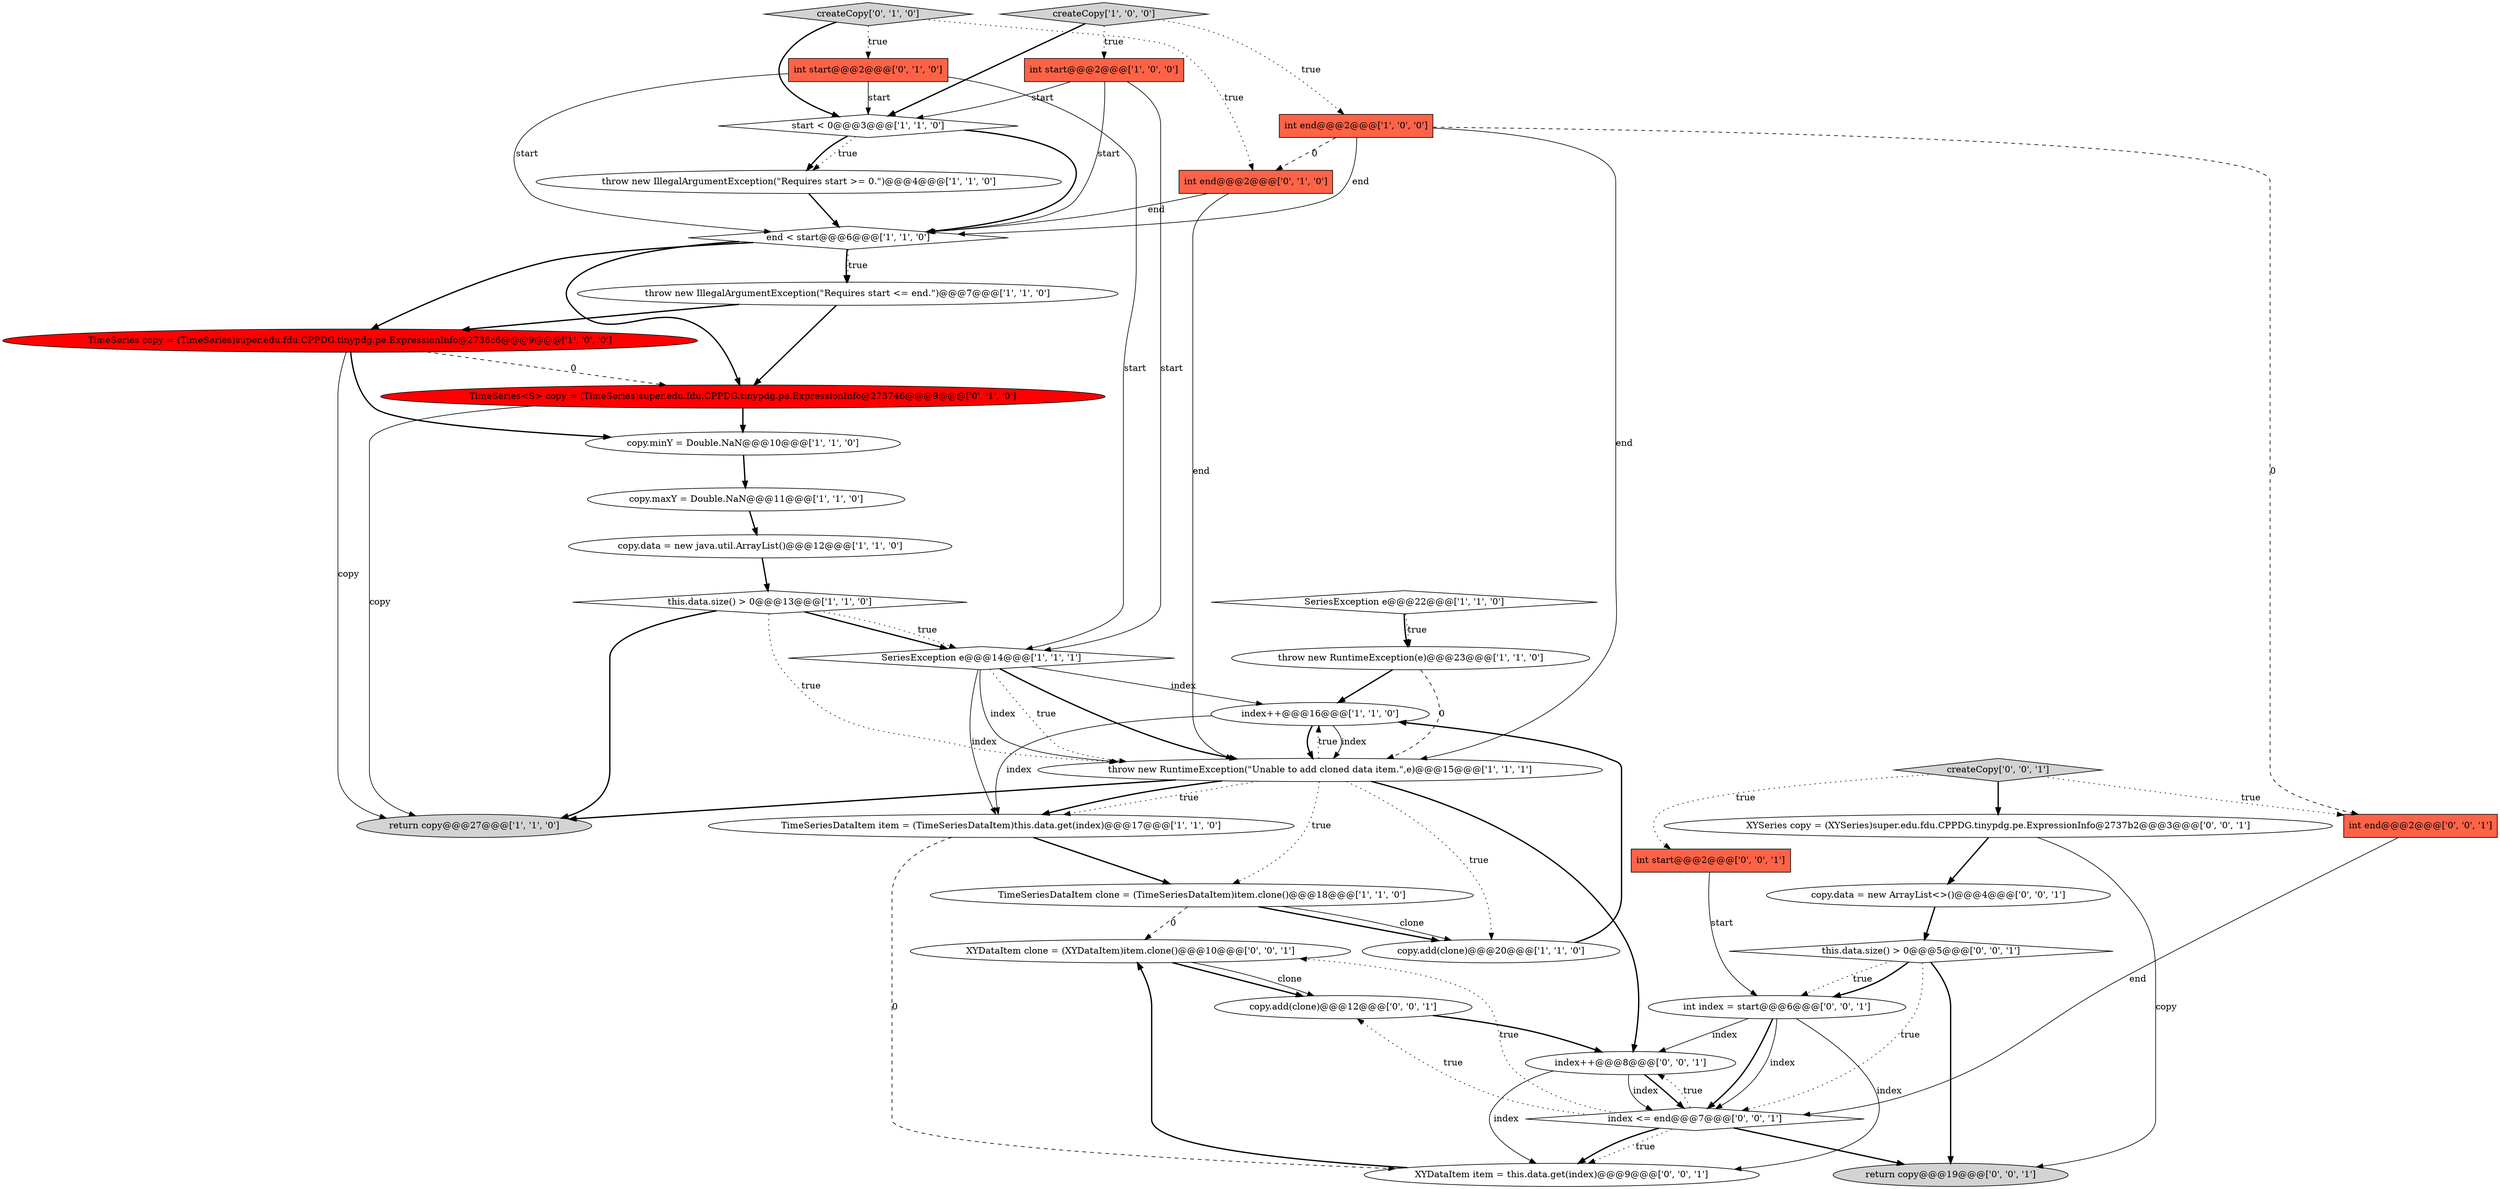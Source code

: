 digraph {
8 [style = filled, label = "copy.data = new java.util.ArrayList()@@@12@@@['1', '1', '0']", fillcolor = white, shape = ellipse image = "AAA0AAABBB1BBB"];
33 [style = filled, label = "XYSeries copy = (XYSeries)super.edu.fdu.CPPDG.tinypdg.pe.ExpressionInfo@2737b2@@@3@@@['0', '0', '1']", fillcolor = white, shape = ellipse image = "AAA0AAABBB3BBB"];
31 [style = filled, label = "return copy@@@19@@@['0', '0', '1']", fillcolor = lightgray, shape = ellipse image = "AAA0AAABBB3BBB"];
14 [style = filled, label = "SeriesException e@@@22@@@['1', '1', '0']", fillcolor = white, shape = diamond image = "AAA0AAABBB1BBB"];
4 [style = filled, label = "createCopy['1', '0', '0']", fillcolor = lightgray, shape = diamond image = "AAA0AAABBB1BBB"];
23 [style = filled, label = "int end@@@2@@@['0', '1', '0']", fillcolor = tomato, shape = box image = "AAA1AAABBB2BBB"];
22 [style = filled, label = "int start@@@2@@@['0', '1', '0']", fillcolor = tomato, shape = box image = "AAA0AAABBB2BBB"];
25 [style = filled, label = "XYDataItem clone = (XYDataItem)item.clone()@@@10@@@['0', '0', '1']", fillcolor = white, shape = ellipse image = "AAA0AAABBB3BBB"];
13 [style = filled, label = "TimeSeries copy = (TimeSeries)super.edu.fdu.CPPDG.tinypdg.pe.ExpressionInfo@2736c6@@@9@@@['1', '0', '0']", fillcolor = red, shape = ellipse image = "AAA1AAABBB1BBB"];
32 [style = filled, label = "createCopy['0', '0', '1']", fillcolor = lightgray, shape = diamond image = "AAA0AAABBB3BBB"];
18 [style = filled, label = "end < start@@@6@@@['1', '1', '0']", fillcolor = white, shape = diamond image = "AAA0AAABBB1BBB"];
28 [style = filled, label = "index++@@@8@@@['0', '0', '1']", fillcolor = white, shape = ellipse image = "AAA0AAABBB3BBB"];
3 [style = filled, label = "TimeSeriesDataItem clone = (TimeSeriesDataItem)item.clone()@@@18@@@['1', '1', '0']", fillcolor = white, shape = ellipse image = "AAA0AAABBB1BBB"];
19 [style = filled, label = "this.data.size() > 0@@@13@@@['1', '1', '0']", fillcolor = white, shape = diamond image = "AAA0AAABBB1BBB"];
0 [style = filled, label = "copy.maxY = Double.NaN@@@11@@@['1', '1', '0']", fillcolor = white, shape = ellipse image = "AAA0AAABBB1BBB"];
27 [style = filled, label = "index <= end@@@7@@@['0', '0', '1']", fillcolor = white, shape = diamond image = "AAA0AAABBB3BBB"];
10 [style = filled, label = "int start@@@2@@@['1', '0', '0']", fillcolor = tomato, shape = box image = "AAA0AAABBB1BBB"];
6 [style = filled, label = "SeriesException e@@@14@@@['1', '1', '1']", fillcolor = white, shape = diamond image = "AAA0AAABBB1BBB"];
21 [style = filled, label = "createCopy['0', '1', '0']", fillcolor = lightgray, shape = diamond image = "AAA0AAABBB2BBB"];
29 [style = filled, label = "XYDataItem item = this.data.get(index)@@@9@@@['0', '0', '1']", fillcolor = white, shape = ellipse image = "AAA0AAABBB3BBB"];
1 [style = filled, label = "index++@@@16@@@['1', '1', '0']", fillcolor = white, shape = ellipse image = "AAA0AAABBB1BBB"];
5 [style = filled, label = "start < 0@@@3@@@['1', '1', '0']", fillcolor = white, shape = diamond image = "AAA0AAABBB1BBB"];
16 [style = filled, label = "copy.add(clone)@@@20@@@['1', '1', '0']", fillcolor = white, shape = ellipse image = "AAA0AAABBB1BBB"];
34 [style = filled, label = "int start@@@2@@@['0', '0', '1']", fillcolor = tomato, shape = box image = "AAA0AAABBB3BBB"];
17 [style = filled, label = "throw new IllegalArgumentException(\"Requires start <= end.\")@@@7@@@['1', '1', '0']", fillcolor = white, shape = ellipse image = "AAA0AAABBB1BBB"];
20 [style = filled, label = "throw new RuntimeException(e)@@@23@@@['1', '1', '0']", fillcolor = white, shape = ellipse image = "AAA0AAABBB1BBB"];
26 [style = filled, label = "this.data.size() > 0@@@5@@@['0', '0', '1']", fillcolor = white, shape = diamond image = "AAA0AAABBB3BBB"];
7 [style = filled, label = "copy.minY = Double.NaN@@@10@@@['1', '1', '0']", fillcolor = white, shape = ellipse image = "AAA0AAABBB1BBB"];
24 [style = filled, label = "TimeSeries<S> copy = (TimeSeries)super.edu.fdu.CPPDG.tinypdg.pe.ExpressionInfo@273746@@@9@@@['0', '1', '0']", fillcolor = red, shape = ellipse image = "AAA1AAABBB2BBB"];
30 [style = filled, label = "copy.data = new ArrayList<>()@@@4@@@['0', '0', '1']", fillcolor = white, shape = ellipse image = "AAA0AAABBB3BBB"];
35 [style = filled, label = "copy.add(clone)@@@12@@@['0', '0', '1']", fillcolor = white, shape = ellipse image = "AAA0AAABBB3BBB"];
36 [style = filled, label = "int end@@@2@@@['0', '0', '1']", fillcolor = tomato, shape = box image = "AAA0AAABBB3BBB"];
12 [style = filled, label = "int end@@@2@@@['1', '0', '0']", fillcolor = tomato, shape = box image = "AAA1AAABBB1BBB"];
15 [style = filled, label = "TimeSeriesDataItem item = (TimeSeriesDataItem)this.data.get(index)@@@17@@@['1', '1', '0']", fillcolor = white, shape = ellipse image = "AAA0AAABBB1BBB"];
11 [style = filled, label = "throw new IllegalArgumentException(\"Requires start >= 0.\")@@@4@@@['1', '1', '0']", fillcolor = white, shape = ellipse image = "AAA0AAABBB1BBB"];
9 [style = filled, label = "throw new RuntimeException(\"Unable to add cloned data item.\",e)@@@15@@@['1', '1', '1']", fillcolor = white, shape = ellipse image = "AAA0AAABBB1BBB"];
2 [style = filled, label = "return copy@@@27@@@['1', '1', '0']", fillcolor = lightgray, shape = ellipse image = "AAA0AAABBB1BBB"];
37 [style = filled, label = "int index = start@@@6@@@['0', '0', '1']", fillcolor = white, shape = ellipse image = "AAA0AAABBB3BBB"];
6->1 [style = solid, label="index"];
23->18 [style = solid, label="end"];
13->2 [style = solid, label="copy"];
37->27 [style = bold, label=""];
26->37 [style = dotted, label="true"];
34->37 [style = solid, label="start"];
22->18 [style = solid, label="start"];
6->9 [style = solid, label="index"];
37->28 [style = solid, label="index"];
3->16 [style = bold, label=""];
25->35 [style = bold, label=""];
1->9 [style = solid, label="index"];
13->24 [style = dashed, label="0"];
5->11 [style = dotted, label="true"];
36->27 [style = solid, label="end"];
21->23 [style = dotted, label="true"];
0->8 [style = bold, label=""];
12->9 [style = solid, label="end"];
9->15 [style = dotted, label="true"];
3->16 [style = solid, label="clone"];
27->35 [style = dotted, label="true"];
14->20 [style = bold, label=""];
24->2 [style = solid, label="copy"];
10->6 [style = solid, label="start"];
27->25 [style = dotted, label="true"];
9->2 [style = bold, label=""];
30->26 [style = bold, label=""];
27->31 [style = bold, label=""];
21->22 [style = dotted, label="true"];
7->0 [style = bold, label=""];
15->29 [style = dashed, label="0"];
20->9 [style = dashed, label="0"];
19->2 [style = bold, label=""];
32->36 [style = dotted, label="true"];
19->6 [style = bold, label=""];
11->18 [style = bold, label=""];
35->28 [style = bold, label=""];
27->29 [style = dotted, label="true"];
10->18 [style = solid, label="start"];
19->9 [style = dotted, label="true"];
33->30 [style = bold, label=""];
26->37 [style = bold, label=""];
22->5 [style = solid, label="start"];
37->27 [style = solid, label="index"];
25->35 [style = solid, label="clone"];
5->11 [style = bold, label=""];
18->17 [style = dotted, label="true"];
27->29 [style = bold, label=""];
24->7 [style = bold, label=""];
28->27 [style = solid, label="index"];
9->3 [style = dotted, label="true"];
18->24 [style = bold, label=""];
12->23 [style = dashed, label="0"];
32->34 [style = dotted, label="true"];
4->10 [style = dotted, label="true"];
26->27 [style = dotted, label="true"];
1->15 [style = solid, label="index"];
5->18 [style = bold, label=""];
20->1 [style = bold, label=""];
15->3 [style = bold, label=""];
32->33 [style = bold, label=""];
37->29 [style = solid, label="index"];
1->9 [style = bold, label=""];
9->28 [style = bold, label=""];
21->5 [style = bold, label=""];
26->31 [style = bold, label=""];
22->6 [style = solid, label="start"];
6->9 [style = dotted, label="true"];
16->1 [style = bold, label=""];
23->9 [style = solid, label="end"];
9->1 [style = dotted, label="true"];
17->13 [style = bold, label=""];
6->15 [style = solid, label="index"];
9->16 [style = dotted, label="true"];
4->12 [style = dotted, label="true"];
4->5 [style = bold, label=""];
10->5 [style = solid, label="start"];
8->19 [style = bold, label=""];
18->17 [style = bold, label=""];
12->18 [style = solid, label="end"];
29->25 [style = bold, label=""];
33->31 [style = solid, label="copy"];
14->20 [style = dotted, label="true"];
27->28 [style = dotted, label="true"];
17->24 [style = bold, label=""];
12->36 [style = dashed, label="0"];
13->7 [style = bold, label=""];
9->15 [style = bold, label=""];
28->29 [style = solid, label="index"];
18->13 [style = bold, label=""];
19->6 [style = dotted, label="true"];
28->27 [style = bold, label=""];
6->9 [style = bold, label=""];
3->25 [style = dashed, label="0"];
}
